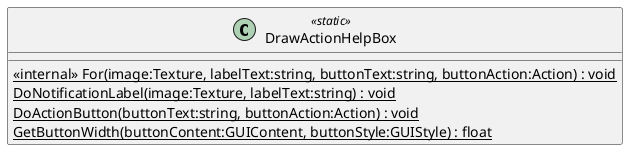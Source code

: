 @startuml
class DrawActionHelpBox <<static>> {
    <<internal>> {static} For(image:Texture, labelText:string, buttonText:string, buttonAction:Action) : void
    {static} DoNotificationLabel(image:Texture, labelText:string) : void
    {static} DoActionButton(buttonText:string, buttonAction:Action) : void
    {static} GetButtonWidth(buttonContent:GUIContent, buttonStyle:GUIStyle) : float
}
@enduml

